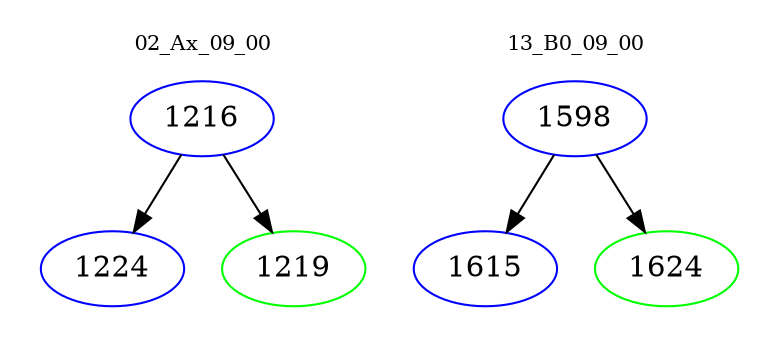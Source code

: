 digraph{
subgraph cluster_0 {
color = white
label = "02_Ax_09_00";
fontsize=10;
T0_1216 [label="1216", color="blue"]
T0_1216 -> T0_1224 [color="black"]
T0_1224 [label="1224", color="blue"]
T0_1216 -> T0_1219 [color="black"]
T0_1219 [label="1219", color="green"]
}
subgraph cluster_1 {
color = white
label = "13_B0_09_00";
fontsize=10;
T1_1598 [label="1598", color="blue"]
T1_1598 -> T1_1615 [color="black"]
T1_1615 [label="1615", color="blue"]
T1_1598 -> T1_1624 [color="black"]
T1_1624 [label="1624", color="green"]
}
}
